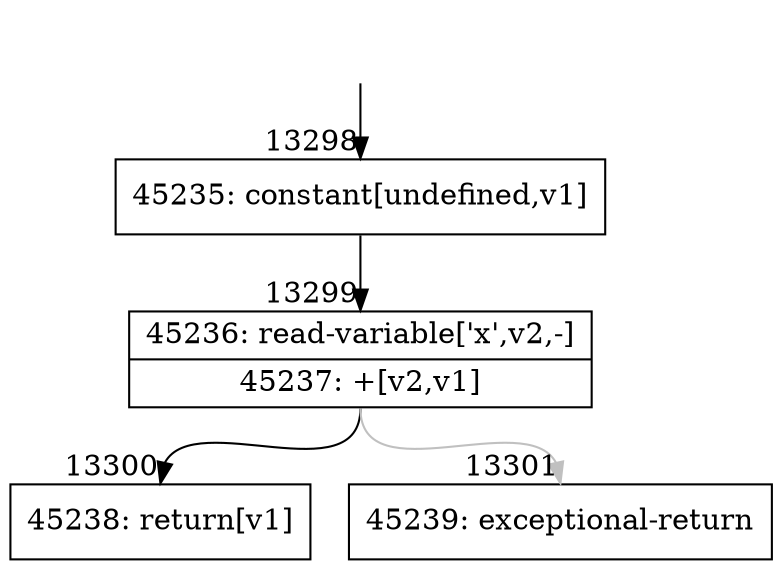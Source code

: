 digraph {
rankdir="TD"
BB_entry1244[shape=none,label=""];
BB_entry1244 -> BB13298 [tailport=s, headport=n, headlabel="    13298"]
BB13298 [shape=record label="{45235: constant[undefined,v1]}" ] 
BB13298 -> BB13299 [tailport=s, headport=n, headlabel="      13299"]
BB13299 [shape=record label="{45236: read-variable['x',v2,-]|45237: +[v2,v1]}" ] 
BB13299 -> BB13300 [tailport=s, headport=n, headlabel="      13300"]
BB13299 -> BB13301 [tailport=s, headport=n, color=gray, headlabel="      13301"]
BB13300 [shape=record label="{45238: return[v1]}" ] 
BB13301 [shape=record label="{45239: exceptional-return}" ] 
//#$~ 7919
}
